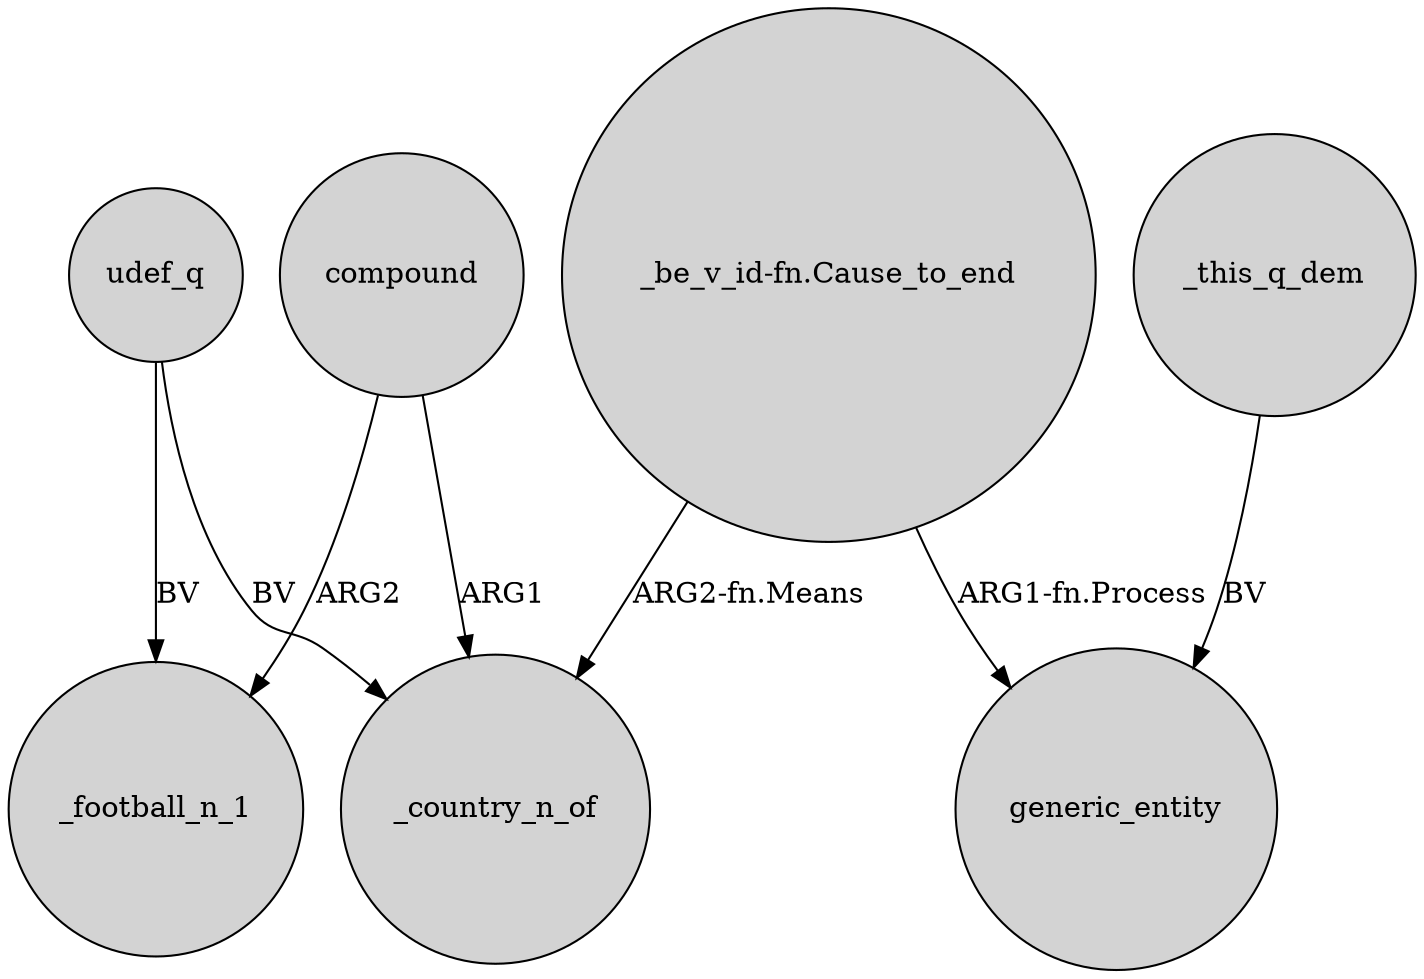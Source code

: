 digraph {
	node [shape=circle style=filled]
	compound -> _country_n_of [label=ARG1]
	udef_q -> _football_n_1 [label=BV]
	"_be_v_id-fn.Cause_to_end" -> generic_entity [label="ARG1-fn.Process"]
	"_be_v_id-fn.Cause_to_end" -> _country_n_of [label="ARG2-fn.Means"]
	udef_q -> _country_n_of [label=BV]
	compound -> _football_n_1 [label=ARG2]
	_this_q_dem -> generic_entity [label=BV]
}
